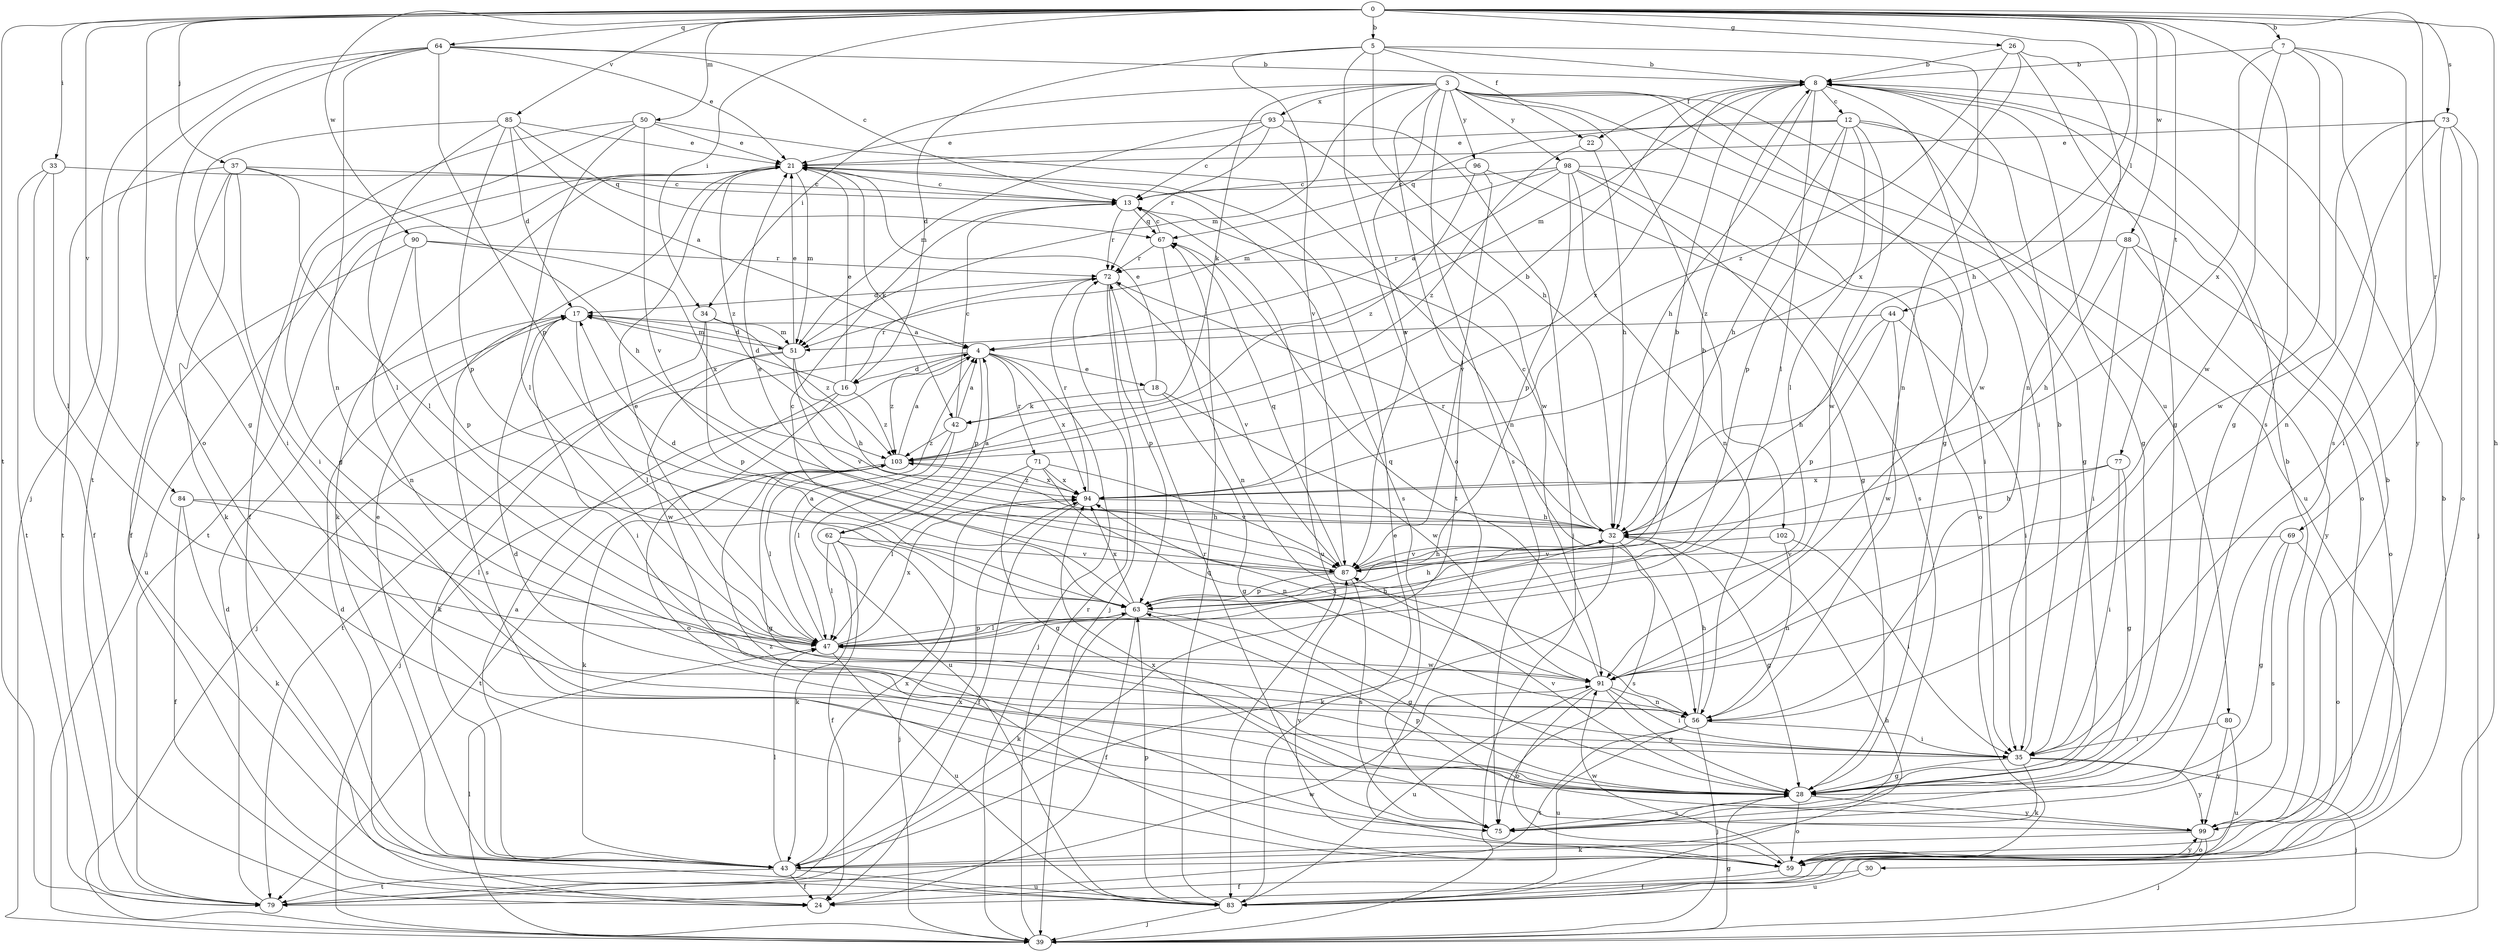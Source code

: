 strict digraph  {
0;
3;
4;
5;
7;
8;
12;
13;
16;
17;
18;
21;
22;
24;
26;
28;
30;
32;
33;
34;
35;
37;
39;
42;
43;
44;
47;
50;
51;
56;
59;
62;
63;
64;
67;
69;
71;
72;
73;
75;
77;
79;
80;
83;
84;
85;
87;
88;
90;
91;
93;
94;
96;
98;
99;
102;
103;
0 -> 5  [label=b];
0 -> 7  [label=b];
0 -> 26  [label=g];
0 -> 30  [label=h];
0 -> 32  [label=h];
0 -> 33  [label=i];
0 -> 34  [label=i];
0 -> 37  [label=j];
0 -> 44  [label=l];
0 -> 50  [label=m];
0 -> 59  [label=o];
0 -> 64  [label=q];
0 -> 69  [label=r];
0 -> 73  [label=s];
0 -> 75  [label=s];
0 -> 77  [label=t];
0 -> 79  [label=t];
0 -> 84  [label=v];
0 -> 85  [label=v];
0 -> 88  [label=w];
0 -> 90  [label=w];
3 -> 28  [label=g];
3 -> 34  [label=i];
3 -> 35  [label=i];
3 -> 42  [label=k];
3 -> 51  [label=m];
3 -> 75  [label=s];
3 -> 79  [label=t];
3 -> 80  [label=u];
3 -> 83  [label=u];
3 -> 87  [label=v];
3 -> 93  [label=x];
3 -> 96  [label=y];
3 -> 98  [label=y];
3 -> 102  [label=z];
4 -> 16  [label=d];
4 -> 18  [label=e];
4 -> 39  [label=j];
4 -> 62  [label=p];
4 -> 71  [label=r];
4 -> 79  [label=t];
4 -> 94  [label=x];
4 -> 103  [label=z];
5 -> 8  [label=b];
5 -> 16  [label=d];
5 -> 22  [label=f];
5 -> 32  [label=h];
5 -> 56  [label=n];
5 -> 59  [label=o];
5 -> 87  [label=v];
7 -> 8  [label=b];
7 -> 28  [label=g];
7 -> 75  [label=s];
7 -> 91  [label=w];
7 -> 94  [label=x];
7 -> 99  [label=y];
8 -> 12  [label=c];
8 -> 22  [label=f];
8 -> 28  [label=g];
8 -> 32  [label=h];
8 -> 47  [label=l];
8 -> 51  [label=m];
8 -> 91  [label=w];
8 -> 94  [label=x];
12 -> 21  [label=e];
12 -> 28  [label=g];
12 -> 32  [label=h];
12 -> 47  [label=l];
12 -> 59  [label=o];
12 -> 63  [label=p];
12 -> 67  [label=q];
12 -> 91  [label=w];
13 -> 67  [label=q];
13 -> 72  [label=r];
13 -> 83  [label=u];
16 -> 17  [label=d];
16 -> 21  [label=e];
16 -> 39  [label=j];
16 -> 59  [label=o];
16 -> 72  [label=r];
16 -> 103  [label=z];
17 -> 4  [label=a];
17 -> 35  [label=i];
17 -> 47  [label=l];
17 -> 51  [label=m];
17 -> 75  [label=s];
18 -> 21  [label=e];
18 -> 28  [label=g];
18 -> 42  [label=k];
18 -> 91  [label=w];
21 -> 13  [label=c];
21 -> 39  [label=j];
21 -> 42  [label=k];
21 -> 43  [label=k];
21 -> 51  [label=m];
21 -> 75  [label=s];
21 -> 79  [label=t];
21 -> 103  [label=z];
22 -> 32  [label=h];
22 -> 103  [label=z];
26 -> 8  [label=b];
26 -> 28  [label=g];
26 -> 56  [label=n];
26 -> 94  [label=x];
26 -> 103  [label=z];
28 -> 17  [label=d];
28 -> 59  [label=o];
28 -> 75  [label=s];
28 -> 87  [label=v];
28 -> 99  [label=y];
30 -> 24  [label=f];
30 -> 83  [label=u];
32 -> 13  [label=c];
32 -> 28  [label=g];
32 -> 43  [label=k];
32 -> 72  [label=r];
32 -> 75  [label=s];
32 -> 87  [label=v];
33 -> 13  [label=c];
33 -> 24  [label=f];
33 -> 47  [label=l];
33 -> 79  [label=t];
34 -> 39  [label=j];
34 -> 51  [label=m];
34 -> 63  [label=p];
34 -> 103  [label=z];
35 -> 8  [label=b];
35 -> 28  [label=g];
35 -> 39  [label=j];
35 -> 43  [label=k];
35 -> 99  [label=y];
37 -> 13  [label=c];
37 -> 24  [label=f];
37 -> 32  [label=h];
37 -> 35  [label=i];
37 -> 43  [label=k];
37 -> 47  [label=l];
37 -> 79  [label=t];
39 -> 28  [label=g];
39 -> 47  [label=l];
39 -> 72  [label=r];
42 -> 4  [label=a];
42 -> 13  [label=c];
42 -> 47  [label=l];
42 -> 83  [label=u];
42 -> 103  [label=z];
43 -> 4  [label=a];
43 -> 8  [label=b];
43 -> 21  [label=e];
43 -> 24  [label=f];
43 -> 47  [label=l];
43 -> 79  [label=t];
43 -> 83  [label=u];
43 -> 94  [label=x];
44 -> 4  [label=a];
44 -> 32  [label=h];
44 -> 35  [label=i];
44 -> 63  [label=p];
44 -> 91  [label=w];
47 -> 4  [label=a];
47 -> 21  [label=e];
47 -> 32  [label=h];
47 -> 63  [label=p];
47 -> 83  [label=u];
47 -> 91  [label=w];
47 -> 94  [label=x];
50 -> 21  [label=e];
50 -> 24  [label=f];
50 -> 28  [label=g];
50 -> 47  [label=l];
50 -> 56  [label=n];
50 -> 87  [label=v];
51 -> 17  [label=d];
51 -> 21  [label=e];
51 -> 32  [label=h];
51 -> 43  [label=k];
51 -> 87  [label=v];
51 -> 91  [label=w];
56 -> 32  [label=h];
56 -> 35  [label=i];
56 -> 39  [label=j];
56 -> 79  [label=t];
56 -> 83  [label=u];
59 -> 24  [label=f];
59 -> 87  [label=v];
59 -> 91  [label=w];
59 -> 99  [label=y];
62 -> 4  [label=a];
62 -> 24  [label=f];
62 -> 39  [label=j];
62 -> 43  [label=k];
62 -> 47  [label=l];
62 -> 87  [label=v];
63 -> 8  [label=b];
63 -> 13  [label=c];
63 -> 24  [label=f];
63 -> 28  [label=g];
63 -> 32  [label=h];
63 -> 43  [label=k];
63 -> 47  [label=l];
63 -> 94  [label=x];
64 -> 8  [label=b];
64 -> 13  [label=c];
64 -> 21  [label=e];
64 -> 28  [label=g];
64 -> 39  [label=j];
64 -> 56  [label=n];
64 -> 63  [label=p];
64 -> 79  [label=t];
67 -> 13  [label=c];
67 -> 56  [label=n];
67 -> 72  [label=r];
69 -> 28  [label=g];
69 -> 59  [label=o];
69 -> 75  [label=s];
69 -> 87  [label=v];
71 -> 28  [label=g];
71 -> 47  [label=l];
71 -> 56  [label=n];
71 -> 87  [label=v];
71 -> 94  [label=x];
72 -> 17  [label=d];
72 -> 39  [label=j];
72 -> 63  [label=p];
72 -> 87  [label=v];
73 -> 21  [label=e];
73 -> 35  [label=i];
73 -> 39  [label=j];
73 -> 56  [label=n];
73 -> 59  [label=o];
73 -> 91  [label=w];
75 -> 72  [label=r];
75 -> 103  [label=z];
77 -> 28  [label=g];
77 -> 32  [label=h];
77 -> 35  [label=i];
77 -> 94  [label=x];
79 -> 17  [label=d];
79 -> 91  [label=w];
79 -> 94  [label=x];
80 -> 35  [label=i];
80 -> 83  [label=u];
80 -> 99  [label=y];
83 -> 8  [label=b];
83 -> 17  [label=d];
83 -> 21  [label=e];
83 -> 32  [label=h];
83 -> 39  [label=j];
83 -> 63  [label=p];
83 -> 67  [label=q];
84 -> 24  [label=f];
84 -> 32  [label=h];
84 -> 43  [label=k];
84 -> 47  [label=l];
85 -> 4  [label=a];
85 -> 17  [label=d];
85 -> 21  [label=e];
85 -> 35  [label=i];
85 -> 47  [label=l];
85 -> 63  [label=p];
85 -> 67  [label=q];
87 -> 8  [label=b];
87 -> 17  [label=d];
87 -> 21  [label=e];
87 -> 32  [label=h];
87 -> 63  [label=p];
87 -> 67  [label=q];
87 -> 75  [label=s];
88 -> 32  [label=h];
88 -> 35  [label=i];
88 -> 59  [label=o];
88 -> 72  [label=r];
88 -> 99  [label=y];
90 -> 56  [label=n];
90 -> 63  [label=p];
90 -> 72  [label=r];
90 -> 83  [label=u];
90 -> 94  [label=x];
91 -> 28  [label=g];
91 -> 35  [label=i];
91 -> 56  [label=n];
91 -> 59  [label=o];
91 -> 67  [label=q];
91 -> 83  [label=u];
91 -> 94  [label=x];
93 -> 13  [label=c];
93 -> 21  [label=e];
93 -> 39  [label=j];
93 -> 51  [label=m];
93 -> 72  [label=r];
93 -> 91  [label=w];
94 -> 24  [label=f];
94 -> 32  [label=h];
94 -> 72  [label=r];
94 -> 103  [label=z];
96 -> 13  [label=c];
96 -> 75  [label=s];
96 -> 87  [label=v];
96 -> 103  [label=z];
98 -> 4  [label=a];
98 -> 13  [label=c];
98 -> 28  [label=g];
98 -> 35  [label=i];
98 -> 51  [label=m];
98 -> 56  [label=n];
98 -> 59  [label=o];
98 -> 63  [label=p];
99 -> 8  [label=b];
99 -> 39  [label=j];
99 -> 43  [label=k];
99 -> 59  [label=o];
99 -> 63  [label=p];
99 -> 94  [label=x];
102 -> 35  [label=i];
102 -> 56  [label=n];
102 -> 87  [label=v];
103 -> 4  [label=a];
103 -> 8  [label=b];
103 -> 28  [label=g];
103 -> 43  [label=k];
103 -> 47  [label=l];
103 -> 79  [label=t];
103 -> 94  [label=x];
}
